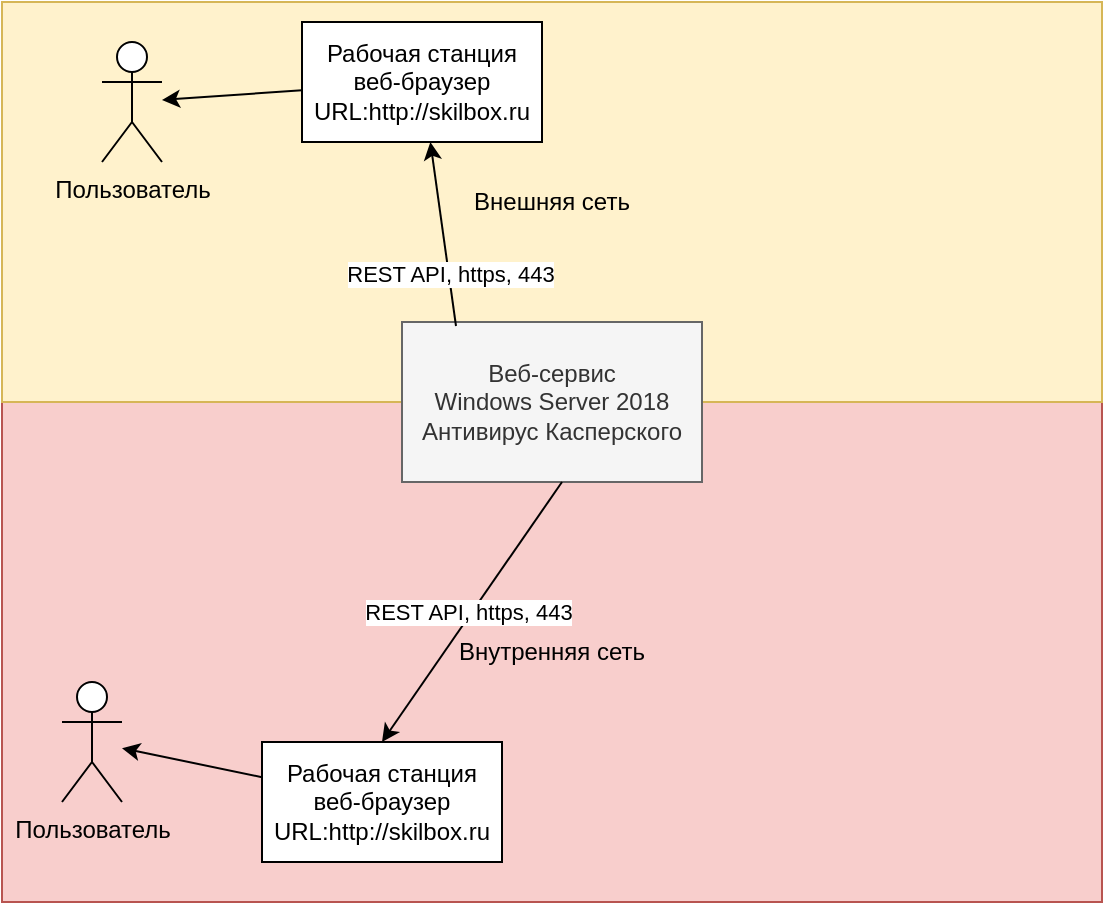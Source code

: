 <mxfile version="21.7.4" type="github">
  <diagram name="Страница — 1" id="AxD1RrtbTeHHpLmz0Yzi">
    <mxGraphModel dx="880" dy="478" grid="1" gridSize="10" guides="1" tooltips="1" connect="1" arrows="1" fold="1" page="1" pageScale="1" pageWidth="827" pageHeight="1169" math="0" shadow="0">
      <root>
        <mxCell id="0" />
        <mxCell id="1" parent="0" />
        <mxCell id="vrD5b6YgW24zmCBg4TpQ-1" value="Внутренняя сеть" style="rounded=0;whiteSpace=wrap;html=1;fillColor=#f8cecc;strokeColor=#b85450;" vertex="1" parent="1">
          <mxGeometry x="110" y="240" width="550" height="250" as="geometry" />
        </mxCell>
        <mxCell id="vrD5b6YgW24zmCBg4TpQ-2" value="Внешняя сеть" style="rounded=0;whiteSpace=wrap;html=1;fillColor=#fff2cc;strokeColor=#d6b656;" vertex="1" parent="1">
          <mxGeometry x="110" y="40" width="550" height="200" as="geometry" />
        </mxCell>
        <mxCell id="vrD5b6YgW24zmCBg4TpQ-3" value="Веб-сервис&lt;br&gt;Windows Server 2018&lt;br&gt;Антивирус Касперского" style="rounded=0;whiteSpace=wrap;html=1;fillColor=#f5f5f5;fontColor=#333333;strokeColor=#666666;" vertex="1" parent="1">
          <mxGeometry x="310" y="200" width="150" height="80" as="geometry" />
        </mxCell>
        <mxCell id="vrD5b6YgW24zmCBg4TpQ-6" value="Пользователь" style="shape=umlActor;verticalLabelPosition=bottom;verticalAlign=top;html=1;outlineConnect=0;" vertex="1" parent="1">
          <mxGeometry x="160" y="60" width="30" height="60" as="geometry" />
        </mxCell>
        <mxCell id="vrD5b6YgW24zmCBg4TpQ-7" value="Пользователь&lt;br&gt;" style="shape=umlActor;verticalLabelPosition=bottom;verticalAlign=top;html=1;outlineConnect=0;" vertex="1" parent="1">
          <mxGeometry x="140" y="380" width="30" height="60" as="geometry" />
        </mxCell>
        <mxCell id="vrD5b6YgW24zmCBg4TpQ-8" value="Рабочая станция&lt;br&gt;веб-браузер&lt;br&gt;URL:http://skilbox.ru" style="rounded=0;whiteSpace=wrap;html=1;" vertex="1" parent="1">
          <mxGeometry x="260" y="50" width="120" height="60" as="geometry" />
        </mxCell>
        <mxCell id="vrD5b6YgW24zmCBg4TpQ-9" value="Рабочая станция&lt;br&gt;веб-браузер&lt;br&gt;URL:http://skilbox.ru" style="rounded=0;whiteSpace=wrap;html=1;" vertex="1" parent="1">
          <mxGeometry x="240" y="410" width="120" height="60" as="geometry" />
        </mxCell>
        <mxCell id="vrD5b6YgW24zmCBg4TpQ-15" value="" style="endArrow=classic;html=1;rounded=0;" edge="1" parent="1" source="vrD5b6YgW24zmCBg4TpQ-8" target="vrD5b6YgW24zmCBg4TpQ-6">
          <mxGeometry width="50" height="50" relative="1" as="geometry">
            <mxPoint x="390" y="280" as="sourcePoint" />
            <mxPoint x="440" y="230" as="targetPoint" />
          </mxGeometry>
        </mxCell>
        <mxCell id="vrD5b6YgW24zmCBg4TpQ-16" value="" style="endArrow=classic;html=1;rounded=0;" edge="1" parent="1" source="vrD5b6YgW24zmCBg4TpQ-9" target="vrD5b6YgW24zmCBg4TpQ-7">
          <mxGeometry width="50" height="50" relative="1" as="geometry">
            <mxPoint x="390" y="280" as="sourcePoint" />
            <mxPoint x="440" y="230" as="targetPoint" />
          </mxGeometry>
        </mxCell>
        <mxCell id="vrD5b6YgW24zmCBg4TpQ-17" value="" style="endArrow=classic;html=1;rounded=0;exitX=0.18;exitY=0.025;exitDx=0;exitDy=0;exitPerimeter=0;" edge="1" parent="1" source="vrD5b6YgW24zmCBg4TpQ-3" target="vrD5b6YgW24zmCBg4TpQ-8">
          <mxGeometry width="50" height="50" relative="1" as="geometry">
            <mxPoint x="390" y="280" as="sourcePoint" />
            <mxPoint x="440" y="230" as="targetPoint" />
          </mxGeometry>
        </mxCell>
        <mxCell id="vrD5b6YgW24zmCBg4TpQ-18" value="REST API, https, 443" style="edgeLabel;html=1;align=center;verticalAlign=middle;resizable=0;points=[];" vertex="1" connectable="0" parent="vrD5b6YgW24zmCBg4TpQ-17">
          <mxGeometry x="-0.434" relative="1" as="geometry">
            <mxPoint as="offset" />
          </mxGeometry>
        </mxCell>
        <mxCell id="vrD5b6YgW24zmCBg4TpQ-19" value="" style="endArrow=classic;html=1;rounded=0;entryX=0.5;entryY=0;entryDx=0;entryDy=0;" edge="1" parent="1" target="vrD5b6YgW24zmCBg4TpQ-9">
          <mxGeometry width="50" height="50" relative="1" as="geometry">
            <mxPoint x="390" y="280" as="sourcePoint" />
            <mxPoint x="440" y="230" as="targetPoint" />
          </mxGeometry>
        </mxCell>
        <mxCell id="vrD5b6YgW24zmCBg4TpQ-20" value="REST API, https, 443" style="edgeLabel;html=1;align=center;verticalAlign=middle;resizable=0;points=[];" vertex="1" connectable="0" parent="vrD5b6YgW24zmCBg4TpQ-19">
          <mxGeometry x="0.014" y="-2" relative="1" as="geometry">
            <mxPoint as="offset" />
          </mxGeometry>
        </mxCell>
      </root>
    </mxGraphModel>
  </diagram>
</mxfile>
